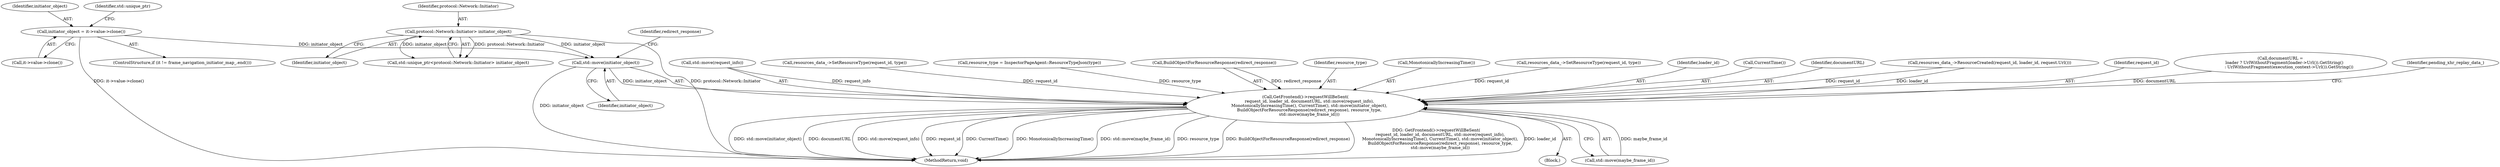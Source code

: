digraph "0_Chrome_1c40f9042ae2d6ee7483d72998aabb5e73b2ff60_2@API" {
"1000250" [label="(Call,std::move(initiator_object))"];
"1000196" [label="(Call,initiator_object = it->value->clone())"];
"1000169" [label="(Call,protocol::Network::Initiator> initiator_object)"];
"1000242" [label="(Call,GetFrontend()->requestWillBeSent(\n      request_id, loader_id, documentURL, std::move(request_info),\n      MonotonicallyIncreasingTime(), CurrentTime(), std::move(initiator_object),\n      BuildObjectForResourceResponse(redirect_response), resource_type,\n      std::move(maybe_frame_id)))"];
"1000246" [label="(Call,std::move(request_info))"];
"1000170" [label="(Identifier,protocol::Network::Initiator)"];
"1000250" [label="(Call,std::move(initiator_object))"];
"1000251" [label="(Identifier,initiator_object)"];
"1000263" [label="(MethodReturn,void)"];
"1000169" [label="(Call,protocol::Network::Initiator> initiator_object)"];
"1000153" [label="(Call,resources_data_->SetResourceType(request_id, type))"];
"1000107" [label="(Block,)"];
"1000224" [label="(Call,resource_type = InspectorPageAgent::ResourceTypeJson(type))"];
"1000252" [label="(Call,BuildObjectForResourceResponse(redirect_response))"];
"1000255" [label="(Call,std::move(maybe_frame_id))"];
"1000197" [label="(Identifier,initiator_object)"];
"1000254" [label="(Identifier,resource_type)"];
"1000196" [label="(Call,initiator_object = it->value->clone())"];
"1000248" [label="(Call,MonotonicallyIncreasingTime())"];
"1000139" [label="(Call,resources_data_->SetResourceType(request_id, type))"];
"1000253" [label="(Identifier,redirect_response)"];
"1000244" [label="(Identifier,loader_id)"];
"1000249" [label="(Call,CurrentTime())"];
"1000192" [label="(ControlStructure,if (it != frame_navigation_initiator_map_.end()))"];
"1000245" [label="(Identifier,documentURL)"];
"1000121" [label="(Call,resources_data_->ResourceCreated(request_id, loader_id, request.Url()))"];
"1000200" [label="(Identifier,std::unique_ptr)"];
"1000242" [label="(Call,GetFrontend()->requestWillBeSent(\n      request_id, loader_id, documentURL, std::move(request_info),\n      MonotonicallyIncreasingTime(), CurrentTime(), std::move(initiator_object),\n      BuildObjectForResourceResponse(redirect_response), resource_type,\n      std::move(maybe_frame_id)))"];
"1000243" [label="(Identifier,request_id)"];
"1000167" [label="(Call,std::unique_ptr<protocol::Network::Initiator> initiator_object)"];
"1000229" [label="(Call,documentURL =\n      loader ? UrlWithoutFragment(loader->Url()).GetString()\n             : UrlWithoutFragment(execution_context->Url()).GetString())"];
"1000259" [label="(Identifier,pending_xhr_replay_data_)"];
"1000198" [label="(Call,it->value->clone())"];
"1000171" [label="(Identifier,initiator_object)"];
"1000250" -> "1000242"  [label="AST: "];
"1000250" -> "1000251"  [label="CFG: "];
"1000251" -> "1000250"  [label="AST: "];
"1000253" -> "1000250"  [label="CFG: "];
"1000250" -> "1000263"  [label="DDG: initiator_object"];
"1000250" -> "1000242"  [label="DDG: initiator_object"];
"1000196" -> "1000250"  [label="DDG: initiator_object"];
"1000169" -> "1000250"  [label="DDG: initiator_object"];
"1000196" -> "1000192"  [label="AST: "];
"1000196" -> "1000198"  [label="CFG: "];
"1000197" -> "1000196"  [label="AST: "];
"1000198" -> "1000196"  [label="AST: "];
"1000200" -> "1000196"  [label="CFG: "];
"1000196" -> "1000263"  [label="DDG: it->value->clone()"];
"1000169" -> "1000167"  [label="AST: "];
"1000169" -> "1000171"  [label="CFG: "];
"1000170" -> "1000169"  [label="AST: "];
"1000171" -> "1000169"  [label="AST: "];
"1000167" -> "1000169"  [label="CFG: "];
"1000169" -> "1000263"  [label="DDG: protocol::Network::Initiator"];
"1000169" -> "1000167"  [label="DDG: protocol::Network::Initiator"];
"1000169" -> "1000167"  [label="DDG: initiator_object"];
"1000242" -> "1000107"  [label="AST: "];
"1000242" -> "1000255"  [label="CFG: "];
"1000243" -> "1000242"  [label="AST: "];
"1000244" -> "1000242"  [label="AST: "];
"1000245" -> "1000242"  [label="AST: "];
"1000246" -> "1000242"  [label="AST: "];
"1000248" -> "1000242"  [label="AST: "];
"1000249" -> "1000242"  [label="AST: "];
"1000252" -> "1000242"  [label="AST: "];
"1000254" -> "1000242"  [label="AST: "];
"1000255" -> "1000242"  [label="AST: "];
"1000259" -> "1000242"  [label="CFG: "];
"1000242" -> "1000263"  [label="DDG: MonotonicallyIncreasingTime()"];
"1000242" -> "1000263"  [label="DDG: std::move(maybe_frame_id)"];
"1000242" -> "1000263"  [label="DDG: resource_type"];
"1000242" -> "1000263"  [label="DDG: BuildObjectForResourceResponse(redirect_response)"];
"1000242" -> "1000263"  [label="DDG: GetFrontend()->requestWillBeSent(\n      request_id, loader_id, documentURL, std::move(request_info),\n      MonotonicallyIncreasingTime(), CurrentTime(), std::move(initiator_object),\n      BuildObjectForResourceResponse(redirect_response), resource_type,\n      std::move(maybe_frame_id))"];
"1000242" -> "1000263"  [label="DDG: loader_id"];
"1000242" -> "1000263"  [label="DDG: std::move(initiator_object)"];
"1000242" -> "1000263"  [label="DDG: documentURL"];
"1000242" -> "1000263"  [label="DDG: std::move(request_info)"];
"1000242" -> "1000263"  [label="DDG: request_id"];
"1000242" -> "1000263"  [label="DDG: CurrentTime()"];
"1000139" -> "1000242"  [label="DDG: request_id"];
"1000153" -> "1000242"  [label="DDG: request_id"];
"1000121" -> "1000242"  [label="DDG: request_id"];
"1000121" -> "1000242"  [label="DDG: loader_id"];
"1000229" -> "1000242"  [label="DDG: documentURL"];
"1000246" -> "1000242"  [label="DDG: request_info"];
"1000252" -> "1000242"  [label="DDG: redirect_response"];
"1000224" -> "1000242"  [label="DDG: resource_type"];
"1000255" -> "1000242"  [label="DDG: maybe_frame_id"];
}
